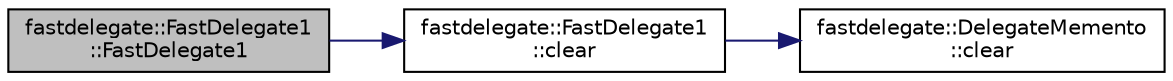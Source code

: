 digraph "fastdelegate::FastDelegate1::FastDelegate1"
{
 // INTERACTIVE_SVG=YES
  edge [fontname="Helvetica",fontsize="10",labelfontname="Helvetica",labelfontsize="10"];
  node [fontname="Helvetica",fontsize="10",shape=record];
  rankdir="LR";
  Node1 [label="fastdelegate::FastDelegate1\l::FastDelegate1",height=0.2,width=0.4,color="black", fillcolor="grey75", style="filled" fontcolor="black"];
  Node1 -> Node2 [color="midnightblue",fontsize="10",style="solid",fontname="Helvetica"];
  Node2 [label="fastdelegate::FastDelegate1\l::clear",height=0.2,width=0.4,color="black", fillcolor="white", style="filled",URL="$classfastdelegate_1_1FastDelegate1.html#ad135850cf43db0f1c292cb84325316d2"];
  Node2 -> Node3 [color="midnightblue",fontsize="10",style="solid",fontname="Helvetica"];
  Node3 [label="fastdelegate::DelegateMemento\l::clear",height=0.2,width=0.4,color="black", fillcolor="white", style="filled",URL="$classfastdelegate_1_1DelegateMemento.html#acd2b3ddfcc28fd97ab193aca2946b088"];
}
